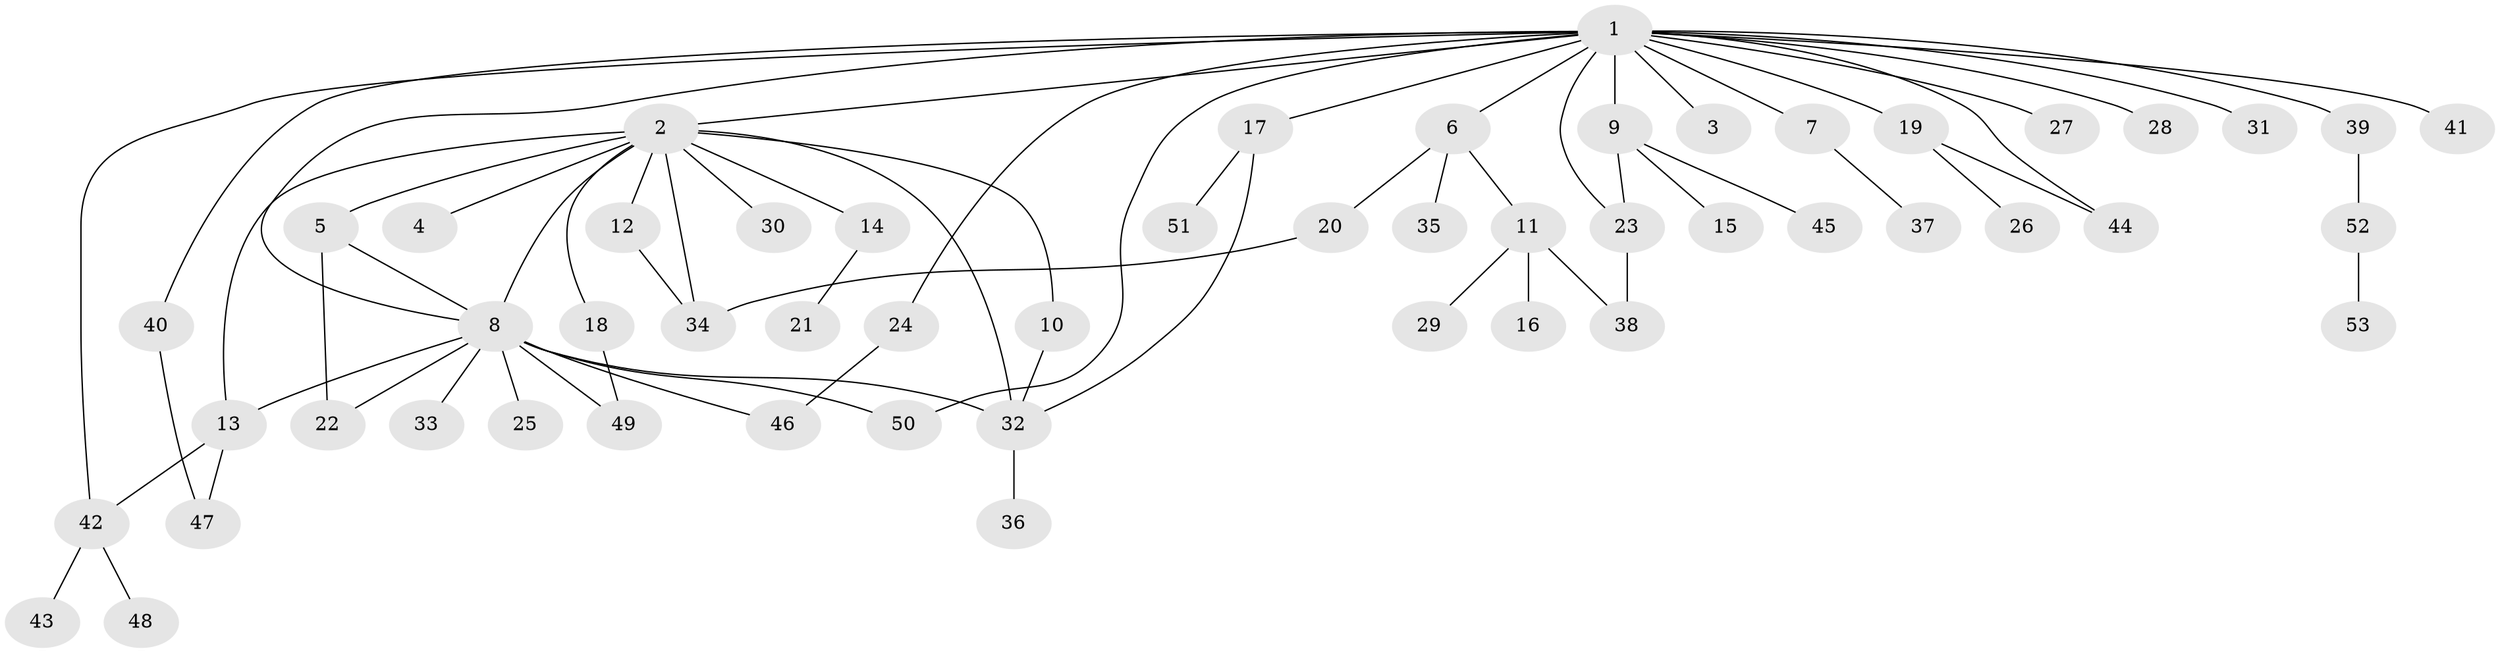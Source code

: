 // Generated by graph-tools (version 1.1) at 2025/14/03/09/25 04:14:47]
// undirected, 53 vertices, 69 edges
graph export_dot {
graph [start="1"]
  node [color=gray90,style=filled];
  1;
  2;
  3;
  4;
  5;
  6;
  7;
  8;
  9;
  10;
  11;
  12;
  13;
  14;
  15;
  16;
  17;
  18;
  19;
  20;
  21;
  22;
  23;
  24;
  25;
  26;
  27;
  28;
  29;
  30;
  31;
  32;
  33;
  34;
  35;
  36;
  37;
  38;
  39;
  40;
  41;
  42;
  43;
  44;
  45;
  46;
  47;
  48;
  49;
  50;
  51;
  52;
  53;
  1 -- 2;
  1 -- 3;
  1 -- 6;
  1 -- 7;
  1 -- 8;
  1 -- 9;
  1 -- 17;
  1 -- 19;
  1 -- 23;
  1 -- 24;
  1 -- 27;
  1 -- 28;
  1 -- 31;
  1 -- 39;
  1 -- 40;
  1 -- 41;
  1 -- 42;
  1 -- 44;
  1 -- 50;
  2 -- 4;
  2 -- 5;
  2 -- 8;
  2 -- 10;
  2 -- 12;
  2 -- 13;
  2 -- 14;
  2 -- 18;
  2 -- 30;
  2 -- 32;
  2 -- 34;
  5 -- 8;
  5 -- 22;
  6 -- 11;
  6 -- 20;
  6 -- 35;
  7 -- 37;
  8 -- 13;
  8 -- 22;
  8 -- 25;
  8 -- 32;
  8 -- 33;
  8 -- 46;
  8 -- 49;
  8 -- 50;
  9 -- 15;
  9 -- 23;
  9 -- 45;
  10 -- 32;
  11 -- 16;
  11 -- 29;
  11 -- 38;
  12 -- 34;
  13 -- 42;
  13 -- 47;
  14 -- 21;
  17 -- 32;
  17 -- 51;
  18 -- 49;
  19 -- 26;
  19 -- 44;
  20 -- 34;
  23 -- 38;
  24 -- 46;
  32 -- 36;
  39 -- 52;
  40 -- 47;
  42 -- 43;
  42 -- 48;
  52 -- 53;
}
